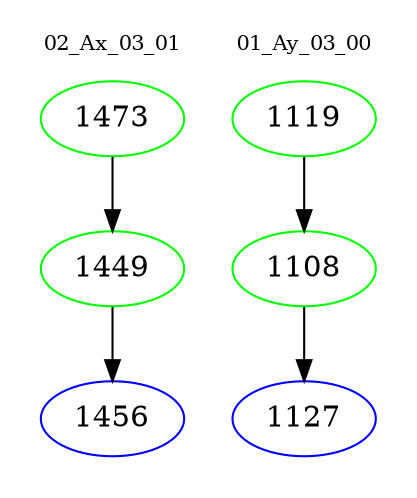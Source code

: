 digraph{
subgraph cluster_0 {
color = white
label = "02_Ax_03_01";
fontsize=10;
T0_1473 [label="1473", color="green"]
T0_1473 -> T0_1449 [color="black"]
T0_1449 [label="1449", color="green"]
T0_1449 -> T0_1456 [color="black"]
T0_1456 [label="1456", color="blue"]
}
subgraph cluster_1 {
color = white
label = "01_Ay_03_00";
fontsize=10;
T1_1119 [label="1119", color="green"]
T1_1119 -> T1_1108 [color="black"]
T1_1108 [label="1108", color="green"]
T1_1108 -> T1_1127 [color="black"]
T1_1127 [label="1127", color="blue"]
}
}
